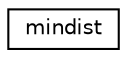 digraph "Graphical Class Hierarchy"
{
  edge [fontname="Helvetica",fontsize="10",labelfontname="Helvetica",labelfontsize="10"];
  node [fontname="Helvetica",fontsize="10",shape=record];
  rankdir="LR";
  Node0 [label="mindist",height=0.2,width=0.4,color="black", fillcolor="white", style="filled",URL="$dc/dbe/structmindist.html"];
}
